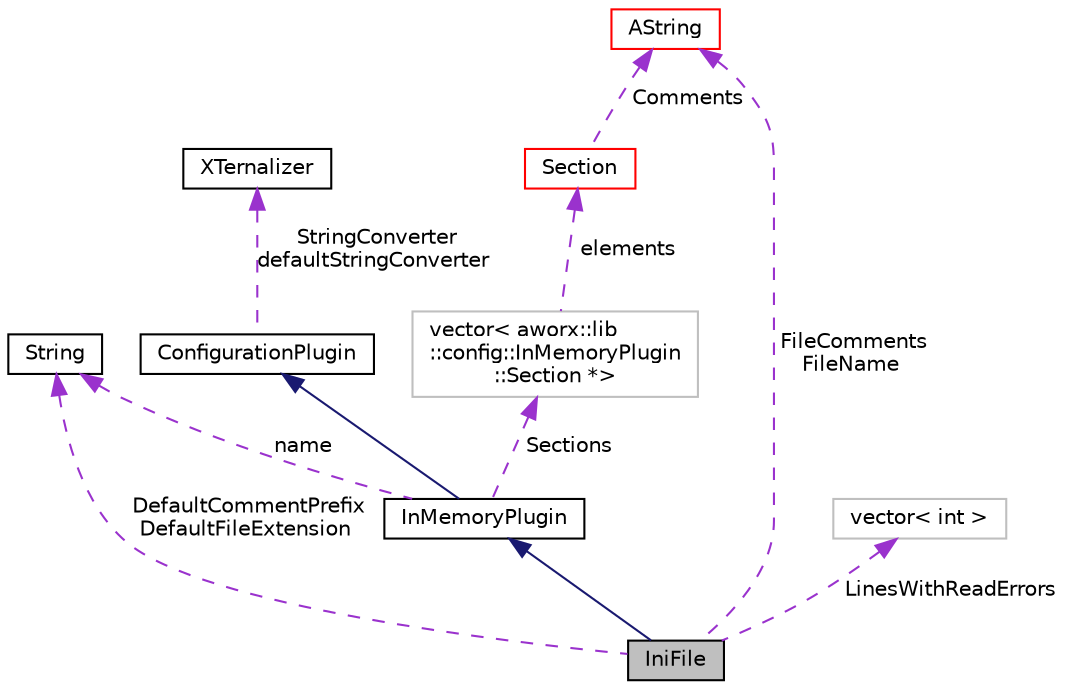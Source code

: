 digraph "IniFile"
{
  edge [fontname="Helvetica",fontsize="10",labelfontname="Helvetica",labelfontsize="10"];
  node [fontname="Helvetica",fontsize="10",shape=record];
  Node3 [label="IniFile",height=0.2,width=0.4,color="black", fillcolor="grey75", style="filled", fontcolor="black"];
  Node4 -> Node3 [dir="back",color="midnightblue",fontsize="10",style="solid",fontname="Helvetica"];
  Node4 [label="InMemoryPlugin",height=0.2,width=0.4,color="black", fillcolor="white", style="filled",URL="$classaworx_1_1lib_1_1config_1_1InMemoryPlugin.html"];
  Node5 -> Node4 [dir="back",color="midnightblue",fontsize="10",style="solid",fontname="Helvetica"];
  Node5 [label="ConfigurationPlugin",height=0.2,width=0.4,color="black", fillcolor="white", style="filled",URL="$classaworx_1_1lib_1_1config_1_1ConfigurationPlugin.html"];
  Node6 -> Node5 [dir="back",color="darkorchid3",fontsize="10",style="dashed",label=" StringConverter\ndefaultStringConverter" ,fontname="Helvetica"];
  Node6 [label="XTernalizer",height=0.2,width=0.4,color="black", fillcolor="white", style="filled",URL="$classaworx_1_1lib_1_1config_1_1XTernalizer.html"];
  Node7 -> Node4 [dir="back",color="darkorchid3",fontsize="10",style="dashed",label=" name" ,fontname="Helvetica"];
  Node7 [label="String",height=0.2,width=0.4,color="black", fillcolor="white", style="filled",URL="$classaworx_1_1lib_1_1strings_1_1String.html"];
  Node8 -> Node4 [dir="back",color="darkorchid3",fontsize="10",style="dashed",label=" Sections" ,fontname="Helvetica"];
  Node8 [label="vector\< aworx::lib\l::config::InMemoryPlugin\l::Section *\>",height=0.2,width=0.4,color="grey75", fillcolor="white", style="filled"];
  Node9 -> Node8 [dir="back",color="darkorchid3",fontsize="10",style="dashed",label=" elements" ,fontname="Helvetica"];
  Node9 [label="Section",height=0.2,width=0.4,color="red", fillcolor="white", style="filled",URL="$classaworx_1_1lib_1_1config_1_1InMemoryPlugin_1_1Section.html"];
  Node10 -> Node9 [dir="back",color="darkorchid3",fontsize="10",style="dashed",label=" Comments" ,fontname="Helvetica"];
  Node10 [label="AString",height=0.2,width=0.4,color="red", fillcolor="white", style="filled",URL="$classaworx_1_1lib_1_1strings_1_1AString.html"];
  Node7 -> Node3 [dir="back",color="darkorchid3",fontsize="10",style="dashed",label=" DefaultCommentPrefix\nDefaultFileExtension" ,fontname="Helvetica"];
  Node10 -> Node3 [dir="back",color="darkorchid3",fontsize="10",style="dashed",label=" FileComments\nFileName" ,fontname="Helvetica"];
  Node17 -> Node3 [dir="back",color="darkorchid3",fontsize="10",style="dashed",label=" LinesWithReadErrors" ,fontname="Helvetica"];
  Node17 [label="vector\< int \>",height=0.2,width=0.4,color="grey75", fillcolor="white", style="filled"];
}
